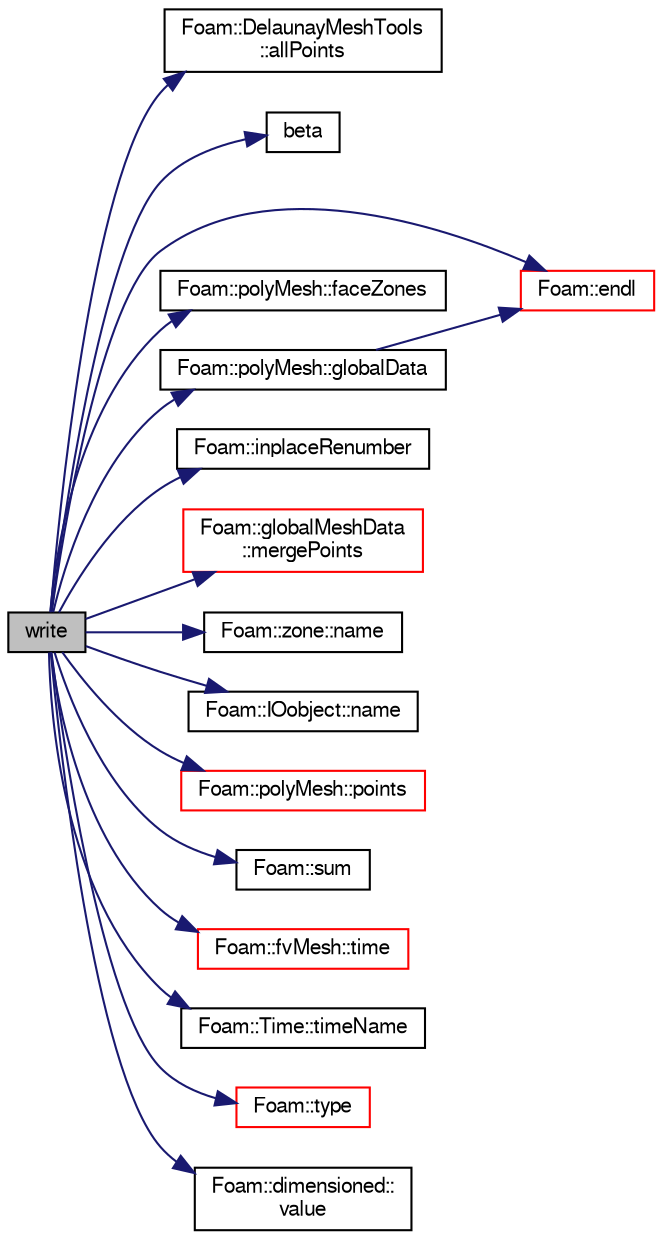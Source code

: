 digraph "write"
{
  bgcolor="transparent";
  edge [fontname="FreeSans",fontsize="10",labelfontname="FreeSans",labelfontsize="10"];
  node [fontname="FreeSans",fontsize="10",shape=record];
  rankdir="LR";
  Node1 [label="write",height=0.2,width=0.4,color="black", fillcolor="grey75", style="filled" fontcolor="black"];
  Node1 -> Node2 [color="midnightblue",fontsize="10",style="solid",fontname="FreeSans"];
  Node2 [label="Foam::DelaunayMeshTools\l::allPoints",height=0.2,width=0.4,color="black",URL="$a10257.html#a4c5367631633c866a448207bd561a616",tooltip="Extract all points in vertex-index order. "];
  Node1 -> Node3 [color="midnightblue",fontsize="10",style="solid",fontname="FreeSans"];
  Node3 [label="beta",height=0.2,width=0.4,color="black",URL="$a04115.html#a8c8c91fc032b25dcc9e3d971fac17272"];
  Node1 -> Node4 [color="midnightblue",fontsize="10",style="solid",fontname="FreeSans"];
  Node4 [label="Foam::endl",height=0.2,width=0.4,color="red",URL="$a10237.html#a2db8fe02a0d3909e9351bb4275b23ce4",tooltip="Add newline and flush stream. "];
  Node1 -> Node5 [color="midnightblue",fontsize="10",style="solid",fontname="FreeSans"];
  Node5 [label="Foam::polyMesh::faceZones",height=0.2,width=0.4,color="black",URL="$a01861.html#aa3b2dc268f43cd7ca2d043febae4f0e6",tooltip="Return face zone mesh. "];
  Node1 -> Node6 [color="midnightblue",fontsize="10",style="solid",fontname="FreeSans"];
  Node6 [label="Foam::polyMesh::globalData",height=0.2,width=0.4,color="black",URL="$a01861.html#ad152d9d2d71b7bb6ab77c5ef580cb8ee",tooltip="Return parallel info. "];
  Node6 -> Node4 [color="midnightblue",fontsize="10",style="solid",fontname="FreeSans"];
  Node1 -> Node7 [color="midnightblue",fontsize="10",style="solid",fontname="FreeSans"];
  Node7 [label="Foam::inplaceRenumber",height=0.2,width=0.4,color="black",URL="$a10237.html#a9b337312524f331043d60cc58a96a5e1",tooltip="Inplace renumber the values of a list. "];
  Node1 -> Node8 [color="midnightblue",fontsize="10",style="solid",fontname="FreeSans"];
  Node8 [label="Foam::globalMeshData\l::mergePoints",height=0.2,width=0.4,color="red",URL="$a00908.html#a88daf4a4726e5a4a41e77ec8827e8fb2",tooltip="Helper for merging (collocated!) mesh point data. "];
  Node1 -> Node9 [color="midnightblue",fontsize="10",style="solid",fontname="FreeSans"];
  Node9 [label="Foam::zone::name",height=0.2,width=0.4,color="black",URL="$a02822.html#a75b72488d2e82151b025744974919d5d",tooltip="Return name. "];
  Node1 -> Node10 [color="midnightblue",fontsize="10",style="solid",fontname="FreeSans"];
  Node10 [label="Foam::IOobject::name",height=0.2,width=0.4,color="black",URL="$a01142.html#a75b72488d2e82151b025744974919d5d",tooltip="Return name. "];
  Node1 -> Node11 [color="midnightblue",fontsize="10",style="solid",fontname="FreeSans"];
  Node11 [label="Foam::polyMesh::points",height=0.2,width=0.4,color="red",URL="$a01861.html#a084ae534298576408f063a6b3b820959",tooltip="Return raw points. "];
  Node1 -> Node12 [color="midnightblue",fontsize="10",style="solid",fontname="FreeSans"];
  Node12 [label="Foam::sum",height=0.2,width=0.4,color="black",URL="$a10237.html#a3d8733143aad0e03b300186ab4bef137"];
  Node1 -> Node13 [color="midnightblue",fontsize="10",style="solid",fontname="FreeSans"];
  Node13 [label="Foam::fvMesh::time",height=0.2,width=0.4,color="red",URL="$a00851.html#a48fcf6de2789aff6b430b5fc1a05693f",tooltip="Return the top-level database. "];
  Node1 -> Node14 [color="midnightblue",fontsize="10",style="solid",fontname="FreeSans"];
  Node14 [label="Foam::Time::timeName",height=0.2,width=0.4,color="black",URL="$a02535.html#ad9d86fef6eca18797c786726cf925179",tooltip="Return time name of given scalar time. "];
  Node1 -> Node15 [color="midnightblue",fontsize="10",style="solid",fontname="FreeSans"];
  Node15 [label="Foam::type",height=0.2,width=0.4,color="red",URL="$a10237.html#aec48583af672626378f501eb9fc32cd1",tooltip="Return the file type: DIRECTORY or FILE. "];
  Node1 -> Node16 [color="midnightblue",fontsize="10",style="solid",fontname="FreeSans"];
  Node16 [label="Foam::dimensioned::\lvalue",height=0.2,width=0.4,color="black",URL="$a00510.html#a080d3824651cfcf52f72acceec615aaa",tooltip="Return const reference to value. "];
}
